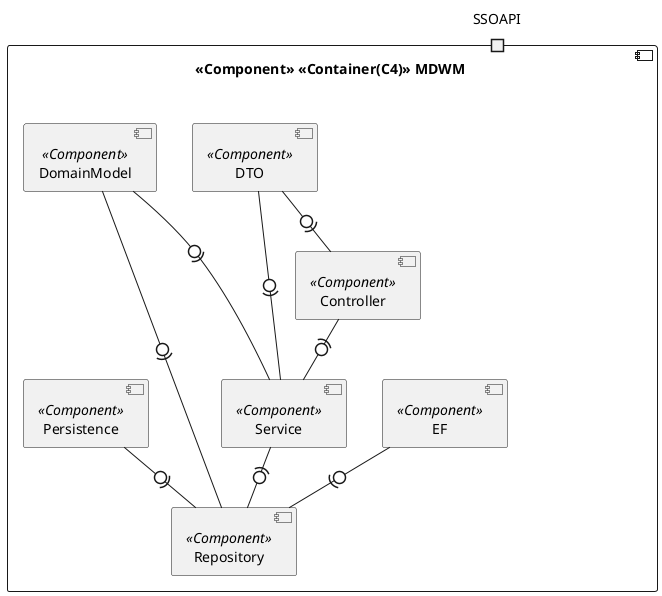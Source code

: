@startuml Diagram

component "<<Component>> <<Container(C4)>> MDWM " {
port SSOAPI

component Repository <<Component>> {
}
component Service <<Component>> {
}
component Controller <<Component>> {
}
component DTO <<Component>> {
}
component EF <<Component>> {
}
component DomainModel <<Component>> {
}

component Persistence <<Component>> {
}

DomainModel -0)- Repository
DomainModel --0)- Service
EF -0)- Repository
Controller -(0- Service
Service -(0- Repository
DTO  -0)- Service
DTO -0)- Controller
Persistence -0)- Repository
}
@enduml
